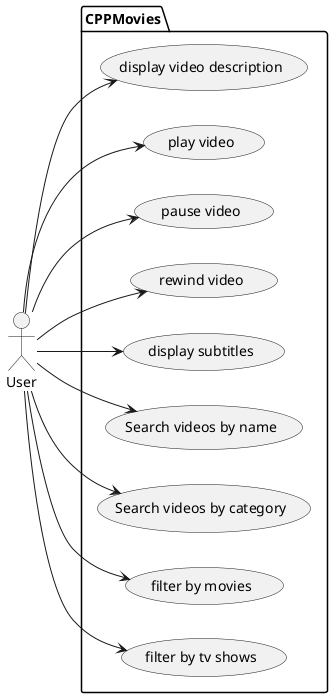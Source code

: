@startuml
'https://plantuml.com/use-case-diagram
left to right direction
:User:

package CPPMovies {
    (display video description)
    (play video)
    (pause video)
    (rewind video)
    (display subtitles)
    (Search videos by name)
    (Search videos by category)
    (filter by movies)
    (filter by tv shows)
}

User --> (display video description)
User -->  (play video)
User -->  (pause video)
User -->  (rewind video)
User -->  (display subtitles)
User --> (Search videos by name)
User --> (Search videos by category)
User --> (filter by movies)
User --> (filter by tv shows)


@enduml